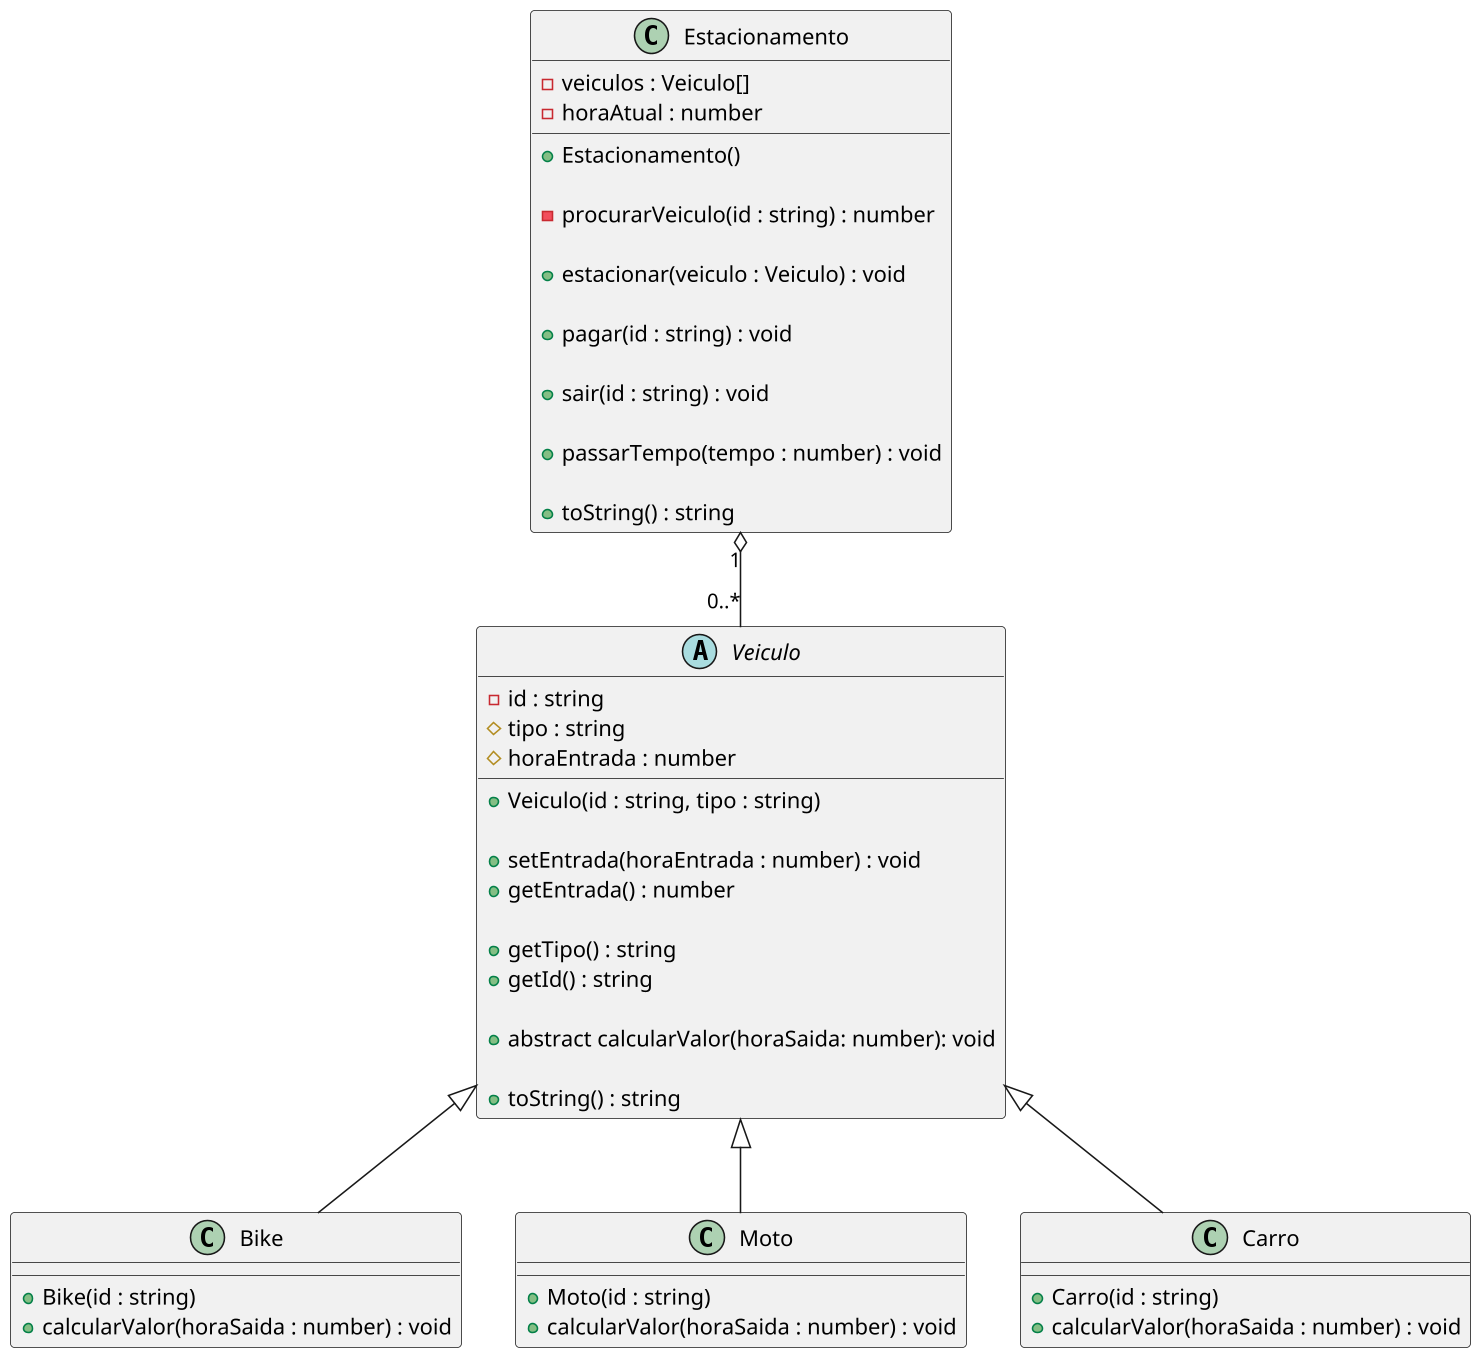 '--
@startuml

skinparam defaultFontName Hasklig
skinparam dpi 150
'==
abstract class Veiculo {
  - id : string
  # tipo : string
  # horaEntrada : number

  ' tipo será definido na classe filha
  ' id será o nome do dono da bike ou a placa do carro/moto
  + Veiculo(id : string, tipo : string)

  + setEntrada(horaEntrada : number) : void
  + getEntrada() : number

  + getTipo() : string
  + getId() : string

  ' mostra o valor a ser pago
  + abstract calcularValor(horaSaida: number): void

  ' retornar {tipo} : {id} : {horaEntrada}
  ' alinhado   10      10
  + toString() : string
}

class Bike extends Veiculo {
  + Bike(id : string)
  + calcularValor(horaSaida : number) : void
}

class Moto extends Veiculo {
  + Moto(id : string)
  + calcularValor(horaSaida : number) : void
}

class Carro extends Veiculo {
  + Carro(id : string)
  + calcularValor(horaSaida : number) : void
}

class Estacionamento {
  - veiculos : Veiculo[]
  - horaAtual : number

  + Estacionamento()

  ' retorna -1 se não encontrar ou o indice do veiculo no array
  - procurarVeiculo(id : string) : number

  ' estaciona o veiculo no array, salva a hora de entrada
  + estacionar(veiculo : Veiculo) : void

  ' procurar o veiculo no array, calcular o valor para pagar
  + pagar(id : string) : void

  ' procurar o veiculo no array e o remove
  + sair(id : string) : void

  ' incrementa a hora atual
  + passarTempo(tempo : number) : void

  ' mostra a lista de veículos na ordem que foram estacionados
  + toString() : string
}

'--
Estacionamento "1" o-- "0..*" Veiculo

@enduml